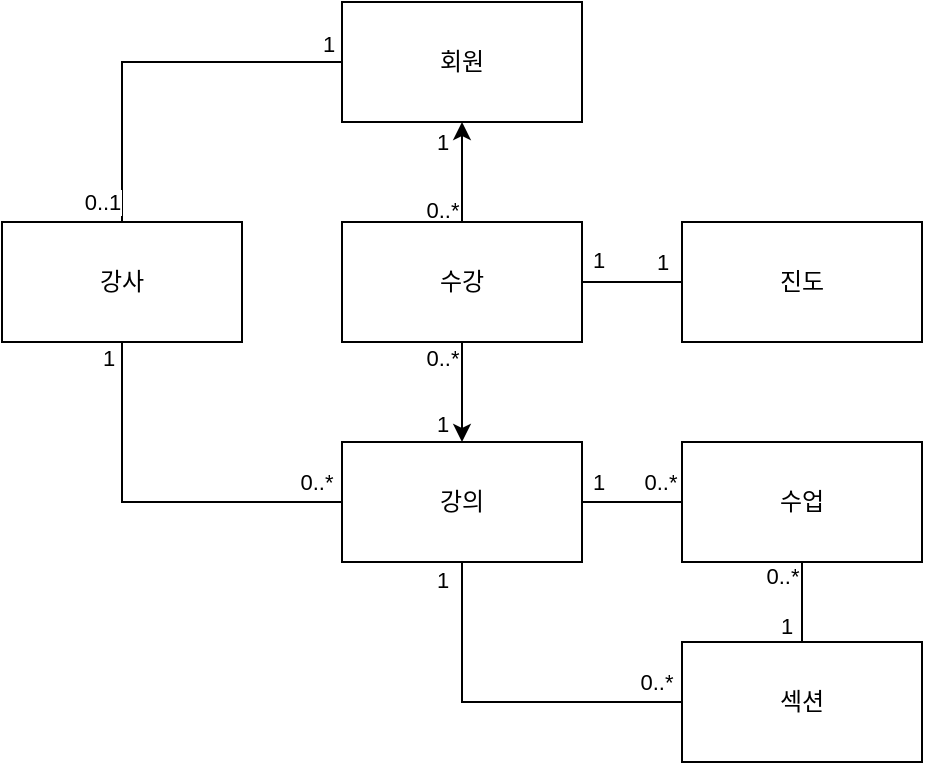 <?xml version="1.0" encoding="UTF-8"?>
<mxfile version="27.1.6">
  <diagram id="C5RBs43oDa-KdzZeNtuy" name="Page-1">
    <mxGraphModel dx="878" dy="536" grid="1" gridSize="10" guides="1" tooltips="1" connect="1" arrows="1" fold="1" page="1" pageScale="1" pageWidth="827" pageHeight="1169" math="0" shadow="0">
      <root>
        <mxCell id="WIyWlLk6GJQsqaUBKTNV-0" />
        <mxCell id="WIyWlLk6GJQsqaUBKTNV-1" parent="WIyWlLk6GJQsqaUBKTNV-0" />
        <mxCell id="0gG4MPAs7yelC-GjshjX-22" value="회원" style="rounded=0;whiteSpace=wrap;html=1;" parent="WIyWlLk6GJQsqaUBKTNV-1" vertex="1">
          <mxGeometry x="340" y="110" width="120" height="60" as="geometry" />
        </mxCell>
        <mxCell id="GnlG393XWI0afYtHSO77-0" value="강사" style="rounded=0;whiteSpace=wrap;html=1;" parent="WIyWlLk6GJQsqaUBKTNV-1" vertex="1">
          <mxGeometry x="170" y="220" width="120" height="60" as="geometry" />
        </mxCell>
        <mxCell id="GnlG393XWI0afYtHSO77-1" value="강의" style="rounded=0;whiteSpace=wrap;html=1;" parent="WIyWlLk6GJQsqaUBKTNV-1" vertex="1">
          <mxGeometry x="340" y="330" width="120" height="60" as="geometry" />
        </mxCell>
        <mxCell id="GnlG393XWI0afYtHSO77-12" style="edgeStyle=orthogonalEdgeStyle;rounded=0;orthogonalLoop=1;jettySize=auto;html=1;exitX=0.5;exitY=0;exitDx=0;exitDy=0;entryX=0.5;entryY=1;entryDx=0;entryDy=0;" parent="WIyWlLk6GJQsqaUBKTNV-1" source="GnlG393XWI0afYtHSO77-2" target="0gG4MPAs7yelC-GjshjX-22" edge="1">
          <mxGeometry relative="1" as="geometry" />
        </mxCell>
        <mxCell id="GnlG393XWI0afYtHSO77-14" value="1" style="edgeLabel;html=1;align=center;verticalAlign=middle;resizable=0;points=[];" parent="GnlG393XWI0afYtHSO77-12" vertex="1" connectable="0">
          <mxGeometry x="0.406" y="1" relative="1" as="geometry">
            <mxPoint x="-9" y="-5" as="offset" />
          </mxGeometry>
        </mxCell>
        <mxCell id="GnlG393XWI0afYtHSO77-15" value="0..*" style="edgeLabel;html=1;align=center;verticalAlign=middle;resizable=0;points=[];" parent="GnlG393XWI0afYtHSO77-12" vertex="1" connectable="0">
          <mxGeometry x="-0.737" relative="1" as="geometry">
            <mxPoint x="-10" as="offset" />
          </mxGeometry>
        </mxCell>
        <mxCell id="GnlG393XWI0afYtHSO77-13" style="edgeStyle=orthogonalEdgeStyle;rounded=0;orthogonalLoop=1;jettySize=auto;html=1;exitX=0.5;exitY=1;exitDx=0;exitDy=0;entryX=0.5;entryY=0;entryDx=0;entryDy=0;" parent="WIyWlLk6GJQsqaUBKTNV-1" source="GnlG393XWI0afYtHSO77-2" target="GnlG393XWI0afYtHSO77-1" edge="1">
          <mxGeometry relative="1" as="geometry" />
        </mxCell>
        <mxCell id="GnlG393XWI0afYtHSO77-16" value="0..*" style="edgeLabel;html=1;align=center;verticalAlign=middle;resizable=0;points=[];" parent="GnlG393XWI0afYtHSO77-13" vertex="1" connectable="0">
          <mxGeometry x="-0.691" relative="1" as="geometry">
            <mxPoint x="-10" as="offset" />
          </mxGeometry>
        </mxCell>
        <mxCell id="GnlG393XWI0afYtHSO77-17" value="1" style="edgeLabel;html=1;align=center;verticalAlign=middle;resizable=0;points=[];" parent="GnlG393XWI0afYtHSO77-13" vertex="1" connectable="0">
          <mxGeometry x="0.451" relative="1" as="geometry">
            <mxPoint x="-10" y="4" as="offset" />
          </mxGeometry>
        </mxCell>
        <mxCell id="GnlG393XWI0afYtHSO77-2" value="수강" style="rounded=0;whiteSpace=wrap;html=1;" parent="WIyWlLk6GJQsqaUBKTNV-1" vertex="1">
          <mxGeometry x="340" y="220" width="120" height="60" as="geometry" />
        </mxCell>
        <mxCell id="GnlG393XWI0afYtHSO77-3" value="수업" style="rounded=0;whiteSpace=wrap;html=1;" parent="WIyWlLk6GJQsqaUBKTNV-1" vertex="1">
          <mxGeometry x="510" y="330" width="120" height="60" as="geometry" />
        </mxCell>
        <mxCell id="GnlG393XWI0afYtHSO77-4" value="섹션" style="rounded=0;whiteSpace=wrap;html=1;" parent="WIyWlLk6GJQsqaUBKTNV-1" vertex="1">
          <mxGeometry x="510" y="430" width="120" height="60" as="geometry" />
        </mxCell>
        <mxCell id="GnlG393XWI0afYtHSO77-5" value="진도" style="rounded=0;whiteSpace=wrap;html=1;" parent="WIyWlLk6GJQsqaUBKTNV-1" vertex="1">
          <mxGeometry x="510" y="220" width="120" height="60" as="geometry" />
        </mxCell>
        <mxCell id="GnlG393XWI0afYtHSO77-6" value="" style="endArrow=none;html=1;rounded=0;entryX=0;entryY=0.5;entryDx=0;entryDy=0;exitX=0.5;exitY=0;exitDx=0;exitDy=0;" parent="WIyWlLk6GJQsqaUBKTNV-1" source="GnlG393XWI0afYtHSO77-0" target="0gG4MPAs7yelC-GjshjX-22" edge="1">
          <mxGeometry width="50" height="50" relative="1" as="geometry">
            <mxPoint x="390" y="330" as="sourcePoint" />
            <mxPoint x="440" y="280" as="targetPoint" />
            <Array as="points">
              <mxPoint x="230" y="140" />
            </Array>
          </mxGeometry>
        </mxCell>
        <mxCell id="GnlG393XWI0afYtHSO77-7" value="1" style="edgeLabel;html=1;align=center;verticalAlign=middle;resizable=0;points=[];" parent="GnlG393XWI0afYtHSO77-6" vertex="1" connectable="0">
          <mxGeometry x="0.92" y="1" relative="1" as="geometry">
            <mxPoint y="-8" as="offset" />
          </mxGeometry>
        </mxCell>
        <mxCell id="GnlG393XWI0afYtHSO77-8" value="0..1" style="edgeLabel;html=1;align=center;verticalAlign=middle;resizable=0;points=[];" parent="GnlG393XWI0afYtHSO77-6" vertex="1" connectable="0">
          <mxGeometry x="-0.907" y="-1" relative="1" as="geometry">
            <mxPoint x="-11" y="-1" as="offset" />
          </mxGeometry>
        </mxCell>
        <mxCell id="GnlG393XWI0afYtHSO77-9" value="" style="endArrow=none;html=1;rounded=0;entryX=0.5;entryY=1;entryDx=0;entryDy=0;exitX=0;exitY=0.5;exitDx=0;exitDy=0;" parent="WIyWlLk6GJQsqaUBKTNV-1" source="GnlG393XWI0afYtHSO77-1" target="GnlG393XWI0afYtHSO77-0" edge="1">
          <mxGeometry width="50" height="50" relative="1" as="geometry">
            <mxPoint x="390" y="330" as="sourcePoint" />
            <mxPoint x="440" y="280" as="targetPoint" />
            <Array as="points">
              <mxPoint x="230" y="360" />
            </Array>
          </mxGeometry>
        </mxCell>
        <mxCell id="GnlG393XWI0afYtHSO77-10" value="1" style="edgeLabel;html=1;align=center;verticalAlign=middle;resizable=0;points=[];" parent="GnlG393XWI0afYtHSO77-9" vertex="1" connectable="0">
          <mxGeometry x="0.919" relative="1" as="geometry">
            <mxPoint x="-7" as="offset" />
          </mxGeometry>
        </mxCell>
        <mxCell id="GnlG393XWI0afYtHSO77-11" value="0..*" style="edgeLabel;html=1;align=center;verticalAlign=middle;resizable=0;points=[];" parent="GnlG393XWI0afYtHSO77-9" vertex="1" connectable="0">
          <mxGeometry x="-0.914" y="-1" relative="1" as="geometry">
            <mxPoint x="-5" y="-9" as="offset" />
          </mxGeometry>
        </mxCell>
        <mxCell id="GnlG393XWI0afYtHSO77-20" value="1" style="endArrow=none;html=1;rounded=0;entryX=0;entryY=0.5;entryDx=0;entryDy=0;" parent="WIyWlLk6GJQsqaUBKTNV-1" edge="1">
          <mxGeometry x="0.6" y="10" width="50" height="50" relative="1" as="geometry">
            <mxPoint x="460" y="250" as="sourcePoint" />
            <mxPoint x="510" y="250" as="targetPoint" />
            <mxPoint as="offset" />
          </mxGeometry>
        </mxCell>
        <mxCell id="GnlG393XWI0afYtHSO77-31" value="1" style="edgeLabel;html=1;align=center;verticalAlign=middle;resizable=0;points=[];" parent="GnlG393XWI0afYtHSO77-20" vertex="1" connectable="0">
          <mxGeometry x="-0.754" y="-1" relative="1" as="geometry">
            <mxPoint x="2" y="-12" as="offset" />
          </mxGeometry>
        </mxCell>
        <mxCell id="GnlG393XWI0afYtHSO77-21" value="" style="endArrow=none;html=1;rounded=0;entryX=0;entryY=0.5;entryDx=0;entryDy=0;exitX=1;exitY=0.5;exitDx=0;exitDy=0;" parent="WIyWlLk6GJQsqaUBKTNV-1" source="GnlG393XWI0afYtHSO77-1" target="GnlG393XWI0afYtHSO77-3" edge="1">
          <mxGeometry width="50" height="50" relative="1" as="geometry">
            <mxPoint x="390" y="390" as="sourcePoint" />
            <mxPoint x="440" y="340" as="targetPoint" />
          </mxGeometry>
        </mxCell>
        <mxCell id="GnlG393XWI0afYtHSO77-22" value="1" style="edgeLabel;html=1;align=center;verticalAlign=middle;resizable=0;points=[];" parent="GnlG393XWI0afYtHSO77-21" vertex="1" connectable="0">
          <mxGeometry x="-0.686" relative="1" as="geometry">
            <mxPoint y="-10" as="offset" />
          </mxGeometry>
        </mxCell>
        <mxCell id="GnlG393XWI0afYtHSO77-23" value="0..*" style="edgeLabel;html=1;align=center;verticalAlign=middle;resizable=0;points=[];" parent="GnlG393XWI0afYtHSO77-21" vertex="1" connectable="0">
          <mxGeometry x="0.709" relative="1" as="geometry">
            <mxPoint x="-4" y="-10" as="offset" />
          </mxGeometry>
        </mxCell>
        <mxCell id="GnlG393XWI0afYtHSO77-25" value="" style="endArrow=none;html=1;rounded=0;entryX=0.5;entryY=1;entryDx=0;entryDy=0;exitX=0.5;exitY=0;exitDx=0;exitDy=0;" parent="WIyWlLk6GJQsqaUBKTNV-1" source="GnlG393XWI0afYtHSO77-4" target="GnlG393XWI0afYtHSO77-3" edge="1">
          <mxGeometry width="50" height="50" relative="1" as="geometry">
            <mxPoint x="390" y="390" as="sourcePoint" />
            <mxPoint x="440" y="340" as="targetPoint" />
          </mxGeometry>
        </mxCell>
        <mxCell id="GnlG393XWI0afYtHSO77-26" value="0..*" style="edgeLabel;html=1;align=center;verticalAlign=middle;resizable=0;points=[];" parent="GnlG393XWI0afYtHSO77-25" vertex="1" connectable="0">
          <mxGeometry x="0.686" relative="1" as="geometry">
            <mxPoint x="-10" as="offset" />
          </mxGeometry>
        </mxCell>
        <mxCell id="GnlG393XWI0afYtHSO77-27" value="1" style="edgeLabel;html=1;align=center;verticalAlign=middle;resizable=0;points=[];" parent="GnlG393XWI0afYtHSO77-25" vertex="1" connectable="0">
          <mxGeometry x="-0.657" y="-1" relative="1" as="geometry">
            <mxPoint x="-9" y="-1" as="offset" />
          </mxGeometry>
        </mxCell>
        <mxCell id="GnlG393XWI0afYtHSO77-28" value="" style="endArrow=none;html=1;rounded=0;entryX=0;entryY=0.5;entryDx=0;entryDy=0;exitX=0.5;exitY=1;exitDx=0;exitDy=0;" parent="WIyWlLk6GJQsqaUBKTNV-1" source="GnlG393XWI0afYtHSO77-1" target="GnlG393XWI0afYtHSO77-4" edge="1">
          <mxGeometry width="50" height="50" relative="1" as="geometry">
            <mxPoint x="390" y="390" as="sourcePoint" />
            <mxPoint x="440" y="340" as="targetPoint" />
            <Array as="points">
              <mxPoint x="400" y="460" />
            </Array>
          </mxGeometry>
        </mxCell>
        <mxCell id="GnlG393XWI0afYtHSO77-29" value="1" style="edgeLabel;html=1;align=center;verticalAlign=middle;resizable=0;points=[];" parent="GnlG393XWI0afYtHSO77-28" vertex="1" connectable="0">
          <mxGeometry x="-0.898" y="1" relative="1" as="geometry">
            <mxPoint x="-11" as="offset" />
          </mxGeometry>
        </mxCell>
        <mxCell id="GnlG393XWI0afYtHSO77-30" value="0..*" style="edgeLabel;html=1;align=center;verticalAlign=middle;resizable=0;points=[];" parent="GnlG393XWI0afYtHSO77-28" vertex="1" connectable="0">
          <mxGeometry x="0.856" y="-1" relative="1" as="geometry">
            <mxPoint y="-11" as="offset" />
          </mxGeometry>
        </mxCell>
      </root>
    </mxGraphModel>
  </diagram>
</mxfile>
